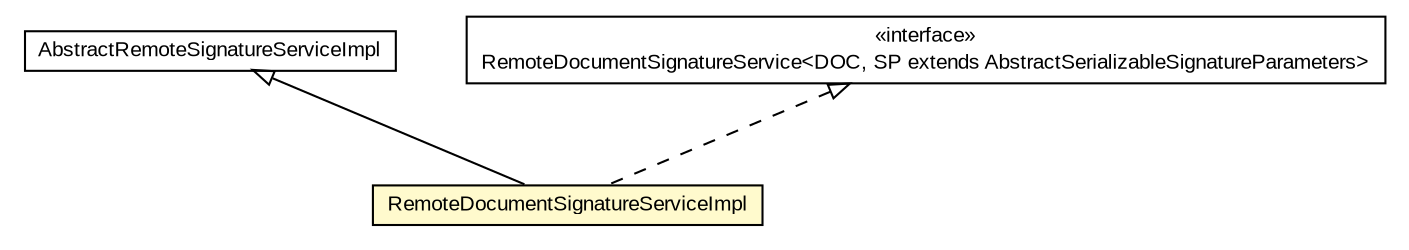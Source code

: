 #!/usr/local/bin/dot
#
# Class diagram 
# Generated by UMLGraph version R5_6-24-gf6e263 (http://www.umlgraph.org/)
#

digraph G {
	edge [fontname="arial",fontsize=10,labelfontname="arial",labelfontsize=10];
	node [fontname="arial",fontsize=10,shape=plaintext];
	nodesep=0.25;
	ranksep=0.5;
	// eu.europa.esig.dss.signature.RemoteDocumentSignatureServiceImpl
	c553243 [label=<<table title="eu.europa.esig.dss.signature.RemoteDocumentSignatureServiceImpl" border="0" cellborder="1" cellspacing="0" cellpadding="2" port="p" bgcolor="lemonChiffon" href="./RemoteDocumentSignatureServiceImpl.html">
		<tr><td><table border="0" cellspacing="0" cellpadding="1">
<tr><td align="center" balign="center"> RemoteDocumentSignatureServiceImpl </td></tr>
		</table></td></tr>
		</table>>, URL="./RemoteDocumentSignatureServiceImpl.html", fontname="arial", fontcolor="black", fontsize=10.0];
	// eu.europa.esig.dss.signature.AbstractRemoteSignatureServiceImpl
	c553244 [label=<<table title="eu.europa.esig.dss.signature.AbstractRemoteSignatureServiceImpl" border="0" cellborder="1" cellspacing="0" cellpadding="2" port="p" href="./AbstractRemoteSignatureServiceImpl.html">
		<tr><td><table border="0" cellspacing="0" cellpadding="1">
<tr><td align="center" balign="center"> AbstractRemoteSignatureServiceImpl </td></tr>
		</table></td></tr>
		</table>>, URL="./AbstractRemoteSignatureServiceImpl.html", fontname="arial", fontcolor="black", fontsize=10.0];
	// eu.europa.esig.dss.signature.RemoteDocumentSignatureService<DOC, SP extends eu.europa.esig.dss.AbstractSerializableSignatureParameters>
	c553259 [label=<<table title="eu.europa.esig.dss.signature.RemoteDocumentSignatureService" border="0" cellborder="1" cellspacing="0" cellpadding="2" port="p" href="./RemoteDocumentSignatureService.html">
		<tr><td><table border="0" cellspacing="0" cellpadding="1">
<tr><td align="center" balign="center"> &#171;interface&#187; </td></tr>
<tr><td align="center" balign="center"> RemoteDocumentSignatureService&lt;DOC, SP extends AbstractSerializableSignatureParameters&gt; </td></tr>
		</table></td></tr>
		</table>>, URL="./RemoteDocumentSignatureService.html", fontname="arial", fontcolor="black", fontsize=10.0];
	//eu.europa.esig.dss.signature.RemoteDocumentSignatureServiceImpl extends eu.europa.esig.dss.signature.AbstractRemoteSignatureServiceImpl
	c553244:p -> c553243:p [dir=back,arrowtail=empty];
	//eu.europa.esig.dss.signature.RemoteDocumentSignatureServiceImpl implements eu.europa.esig.dss.signature.RemoteDocumentSignatureService<DOC, SP extends eu.europa.esig.dss.AbstractSerializableSignatureParameters>
	c553259:p -> c553243:p [dir=back,arrowtail=empty,style=dashed];
}

